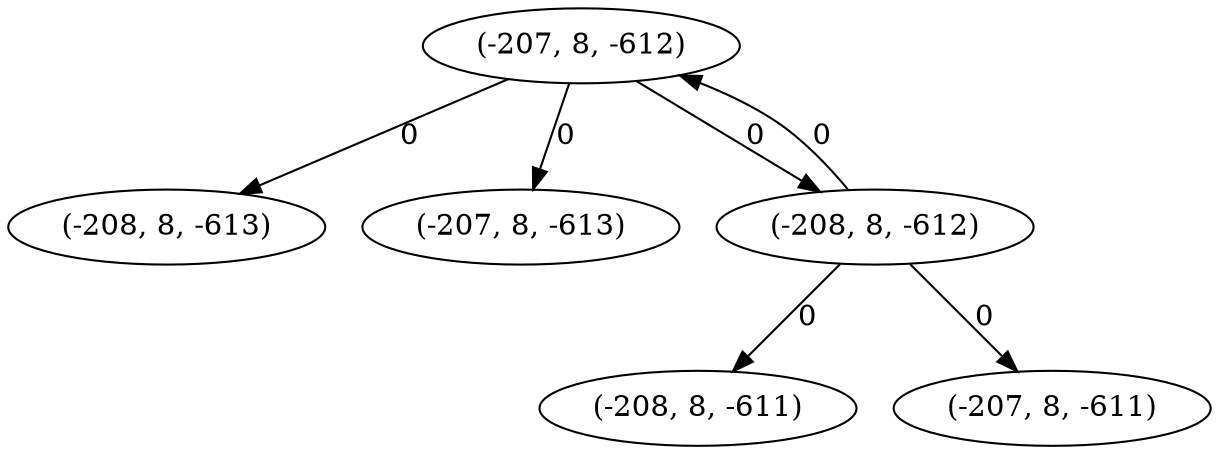 digraph{n0[label="(-208, 8, -613)"];n3->n0[label="0"];n1[label="(-207, 8, -613)"];n3->n1[label="0"];n2[label="(-208, 8, -612)"];n3->n2[label="0"];n3[label="(-207, 8, -612)"];n2->n3[label="0"];n4[label="(-208, 8, -611)"];n2->n4[label="0"];n5[label="(-207, 8, -611)"];n2->n5[label="0"];}